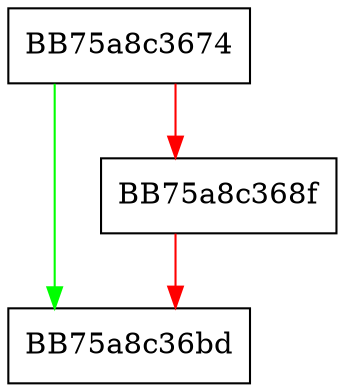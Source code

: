 digraph set_notification_callback {
  node [shape="box"];
  graph [splines=ortho];
  BB75a8c3674 -> BB75a8c36bd [color="green"];
  BB75a8c3674 -> BB75a8c368f [color="red"];
  BB75a8c368f -> BB75a8c36bd [color="red"];
}